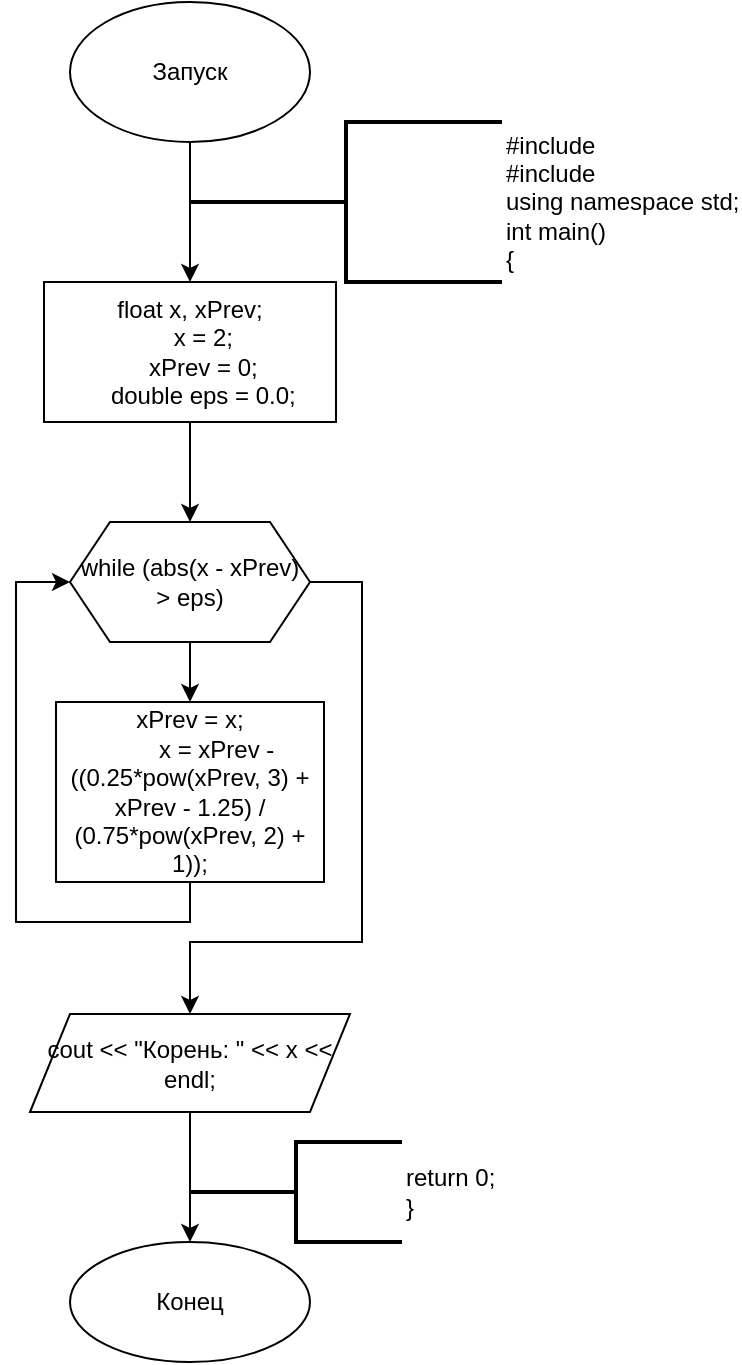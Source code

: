 <mxfile version="16.0.0"><diagram id="jpGrV7cgzziYHkZEXTPR" name="Page-1"><mxGraphModel dx="1061" dy="615" grid="1" gridSize="10" guides="1" tooltips="1" connect="1" arrows="1" fold="1" page="1" pageScale="1" pageWidth="827" pageHeight="1169" math="0" shadow="0"><root><mxCell id="0"/><mxCell id="1" parent="0"/><mxCell id="_2p8O7gxHFko6SmZErYz-3" value="" style="edgeStyle=orthogonalEdgeStyle;rounded=0;orthogonalLoop=1;jettySize=auto;html=1;" edge="1" parent="1" source="_2p8O7gxHFko6SmZErYz-1" target="_2p8O7gxHFko6SmZErYz-2"><mxGeometry relative="1" as="geometry"/></mxCell><mxCell id="_2p8O7gxHFko6SmZErYz-1" value="Запуск" style="ellipse;whiteSpace=wrap;html=1;" vertex="1" parent="1"><mxGeometry x="354" y="30" width="120" height="70" as="geometry"/></mxCell><mxCell id="_2p8O7gxHFko6SmZErYz-5" value="" style="edgeStyle=orthogonalEdgeStyle;rounded=0;orthogonalLoop=1;jettySize=auto;html=1;" edge="1" parent="1" source="_2p8O7gxHFko6SmZErYz-2" target="_2p8O7gxHFko6SmZErYz-4"><mxGeometry relative="1" as="geometry"/></mxCell><mxCell id="_2p8O7gxHFko6SmZErYz-2" value="float x, xPrev;&#10;    x = 2;&#10;    xPrev = 0;&#10;    double eps = 0.0;" style="whiteSpace=wrap;html=1;" vertex="1" parent="1"><mxGeometry x="341" y="170" width="146" height="70" as="geometry"/></mxCell><mxCell id="_2p8O7gxHFko6SmZErYz-7" value="" style="edgeStyle=orthogonalEdgeStyle;rounded=0;orthogonalLoop=1;jettySize=auto;html=1;" edge="1" parent="1" source="_2p8O7gxHFko6SmZErYz-4" target="_2p8O7gxHFko6SmZErYz-6"><mxGeometry relative="1" as="geometry"/></mxCell><mxCell id="_2p8O7gxHFko6SmZErYz-30" style="edgeStyle=orthogonalEdgeStyle;rounded=0;orthogonalLoop=1;jettySize=auto;html=1;entryX=0.5;entryY=0;entryDx=0;entryDy=0;" edge="1" parent="1" source="_2p8O7gxHFko6SmZErYz-4" target="_2p8O7gxHFko6SmZErYz-22"><mxGeometry relative="1" as="geometry"><Array as="points"><mxPoint x="500" y="320"/><mxPoint x="500" y="500"/><mxPoint x="414" y="500"/></Array></mxGeometry></mxCell><mxCell id="_2p8O7gxHFko6SmZErYz-4" value="while (abs(x - xPrev) &gt; eps)" style="shape=hexagon;perimeter=hexagonPerimeter2;whiteSpace=wrap;html=1;fixedSize=1;" vertex="1" parent="1"><mxGeometry x="354" y="290" width="120" height="60" as="geometry"/></mxCell><mxCell id="_2p8O7gxHFko6SmZErYz-9" value="" style="edgeStyle=orthogonalEdgeStyle;rounded=0;orthogonalLoop=1;jettySize=auto;html=1;entryX=0;entryY=0.5;entryDx=0;entryDy=0;" edge="1" parent="1" source="_2p8O7gxHFko6SmZErYz-6" target="_2p8O7gxHFko6SmZErYz-4"><mxGeometry relative="1" as="geometry"><mxPoint x="414" y="490" as="targetPoint"/><Array as="points"><mxPoint x="414" y="490"/><mxPoint x="327" y="490"/><mxPoint x="327" y="320"/></Array></mxGeometry></mxCell><mxCell id="_2p8O7gxHFko6SmZErYz-6" value="xPrev = x;&#10;        x = xPrev - ((0.25*pow(xPrev, 3) + xPrev - 1.25) / (0.75*pow(xPrev, 2) + 1));" style="whiteSpace=wrap;html=1;" vertex="1" parent="1"><mxGeometry x="347" y="380" width="134" height="90" as="geometry"/></mxCell><mxCell id="_2p8O7gxHFko6SmZErYz-26" value="" style="edgeStyle=orthogonalEdgeStyle;rounded=0;orthogonalLoop=1;jettySize=auto;html=1;" edge="1" parent="1" source="_2p8O7gxHFko6SmZErYz-22" target="_2p8O7gxHFko6SmZErYz-25"><mxGeometry relative="1" as="geometry"/></mxCell><mxCell id="_2p8O7gxHFko6SmZErYz-22" value="cout &lt;&lt; &quot;Корень: &quot; &lt;&lt; x &lt;&lt; endl;" style="shape=parallelogram;perimeter=parallelogramPerimeter;whiteSpace=wrap;html=1;fixedSize=1;" vertex="1" parent="1"><mxGeometry x="334" y="536" width="160" height="49" as="geometry"/></mxCell><mxCell id="_2p8O7gxHFko6SmZErYz-25" value="Конец" style="ellipse;whiteSpace=wrap;html=1;" vertex="1" parent="1"><mxGeometry x="354" y="650" width="120" height="60" as="geometry"/></mxCell><mxCell id="_2p8O7gxHFko6SmZErYz-27" value="return 0;&#10;}" style="strokeWidth=2;html=1;shape=mxgraph.flowchart.annotation_2;align=left;labelPosition=right;pointerEvents=1;" vertex="1" parent="1"><mxGeometry x="414" y="600" width="106" height="50" as="geometry"/></mxCell><mxCell id="_2p8O7gxHFko6SmZErYz-28" value="#include &lt;iostream&gt;&#10;#include &lt;cmath&gt;&#10;using namespace std;&#10;int main()&#10;{" style="strokeWidth=2;html=1;shape=mxgraph.flowchart.annotation_2;align=left;labelPosition=right;pointerEvents=1;" vertex="1" parent="1"><mxGeometry x="414" y="90" width="156" height="80" as="geometry"/></mxCell></root></mxGraphModel></diagram></mxfile>